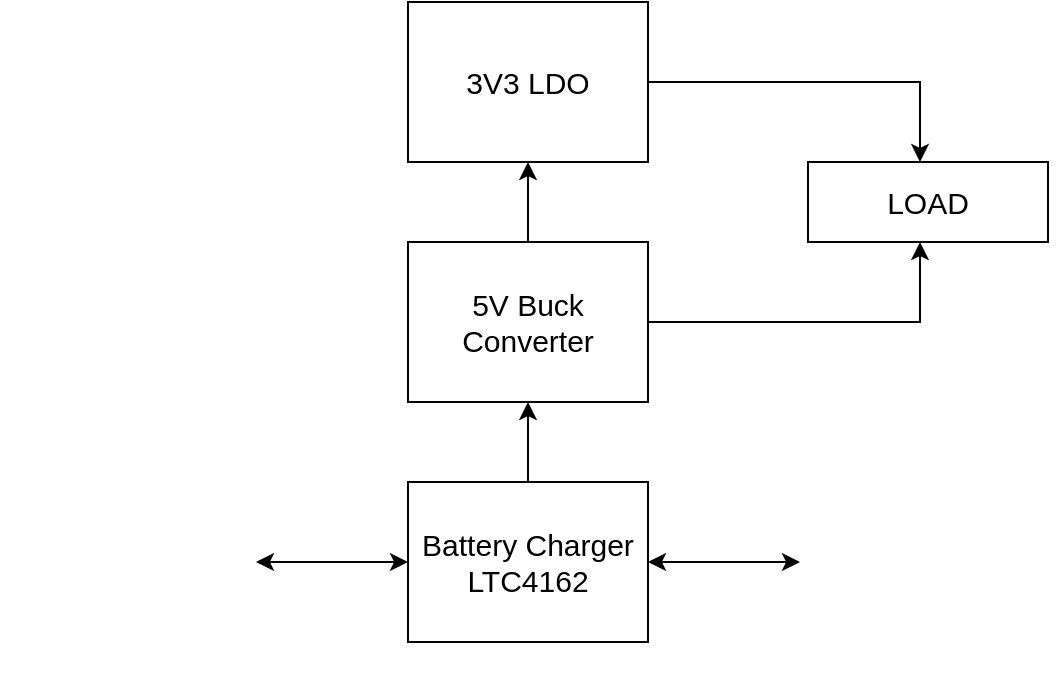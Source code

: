 <mxfile version="24.6.5" type="github">
  <diagram name="Trang-1" id="THIX3k6S1r3QgsSHuFTV">
    <mxGraphModel dx="1042" dy="617" grid="1" gridSize="10" guides="1" tooltips="1" connect="1" arrows="1" fold="1" page="1" pageScale="1" pageWidth="827" pageHeight="1169" math="0" shadow="0">
      <root>
        <mxCell id="0" />
        <mxCell id="1" parent="0" />
        <mxCell id="-VVIU8Av3OlcTsr4712I-1" value="" style="shape=image;html=1;verticalAlign=top;verticalLabelPosition=bottom;labelBackgroundColor=#ffffff;imageAspect=0;aspect=fixed;image=https://cdn4.iconfinder.com/data/icons/essential-app-2/16/battery-half-energy-charge-128.png" vertex="1" parent="1">
          <mxGeometry x="90" y="256" width="128" height="128" as="geometry" />
        </mxCell>
        <mxCell id="-VVIU8Av3OlcTsr4712I-2" value="" style="shape=image;html=1;verticalAlign=top;verticalLabelPosition=bottom;labelBackgroundColor=#ffffff;imageAspect=0;aspect=fixed;image=https://cdn2.iconfinder.com/data/icons/business-and-education-1/512/133_Solar_Panel_Energy_technology_smart_city_technology_smart-128.png" vertex="1" parent="1">
          <mxGeometry x="490" y="256" width="128" height="128" as="geometry" />
        </mxCell>
        <mxCell id="-VVIU8Av3OlcTsr4712I-7" value="" style="edgeStyle=orthogonalEdgeStyle;rounded=0;orthogonalLoop=1;jettySize=auto;html=1;" edge="1" parent="1" source="-VVIU8Av3OlcTsr4712I-3" target="-VVIU8Av3OlcTsr4712I-6">
          <mxGeometry relative="1" as="geometry" />
        </mxCell>
        <mxCell id="-VVIU8Av3OlcTsr4712I-3" value="&lt;font style=&quot;font-size: 15px;&quot;&gt;Battery Charger LTC4162&lt;/font&gt;" style="rounded=0;whiteSpace=wrap;html=1;" vertex="1" parent="1">
          <mxGeometry x="294" y="280" width="120" height="80" as="geometry" />
        </mxCell>
        <mxCell id="-VVIU8Av3OlcTsr4712I-9" value="" style="edgeStyle=orthogonalEdgeStyle;rounded=0;orthogonalLoop=1;jettySize=auto;html=1;" edge="1" parent="1" source="-VVIU8Av3OlcTsr4712I-6" target="-VVIU8Av3OlcTsr4712I-8">
          <mxGeometry relative="1" as="geometry" />
        </mxCell>
        <mxCell id="-VVIU8Av3OlcTsr4712I-16" value="" style="edgeStyle=orthogonalEdgeStyle;rounded=0;orthogonalLoop=1;jettySize=auto;html=1;" edge="1" parent="1" source="-VVIU8Av3OlcTsr4712I-6" target="-VVIU8Av3OlcTsr4712I-12">
          <mxGeometry relative="1" as="geometry">
            <Array as="points">
              <mxPoint x="550" y="200" />
            </Array>
          </mxGeometry>
        </mxCell>
        <mxCell id="-VVIU8Av3OlcTsr4712I-6" value="&lt;font style=&quot;font-size: 15px;&quot;&gt;5V Buck Converter&lt;/font&gt;" style="whiteSpace=wrap;html=1;rounded=0;" vertex="1" parent="1">
          <mxGeometry x="294" y="160" width="120" height="80" as="geometry" />
        </mxCell>
        <mxCell id="-VVIU8Av3OlcTsr4712I-13" value="" style="edgeStyle=orthogonalEdgeStyle;rounded=0;orthogonalLoop=1;jettySize=auto;html=1;" edge="1" parent="1" source="-VVIU8Av3OlcTsr4712I-8" target="-VVIU8Av3OlcTsr4712I-12">
          <mxGeometry relative="1" as="geometry">
            <Array as="points">
              <mxPoint x="550" y="80" />
            </Array>
          </mxGeometry>
        </mxCell>
        <mxCell id="-VVIU8Av3OlcTsr4712I-8" value="&lt;font style=&quot;font-size: 15px;&quot;&gt;3V3 LDO&lt;/font&gt;" style="whiteSpace=wrap;html=1;rounded=0;" vertex="1" parent="1">
          <mxGeometry x="294" y="40" width="120" height="80" as="geometry" />
        </mxCell>
        <mxCell id="-VVIU8Av3OlcTsr4712I-10" value="" style="endArrow=classic;startArrow=classic;html=1;rounded=0;exitX=1;exitY=0.5;exitDx=0;exitDy=0;entryX=0;entryY=0.5;entryDx=0;entryDy=0;" edge="1" parent="1" source="-VVIU8Av3OlcTsr4712I-1" target="-VVIU8Av3OlcTsr4712I-3">
          <mxGeometry width="50" height="50" relative="1" as="geometry">
            <mxPoint x="390" y="320" as="sourcePoint" />
            <mxPoint x="440" y="270" as="targetPoint" />
          </mxGeometry>
        </mxCell>
        <mxCell id="-VVIU8Av3OlcTsr4712I-11" value="" style="endArrow=classic;startArrow=classic;html=1;rounded=0;exitX=1;exitY=0.5;exitDx=0;exitDy=0;entryX=0;entryY=0.5;entryDx=0;entryDy=0;" edge="1" parent="1" source="-VVIU8Av3OlcTsr4712I-3" target="-VVIU8Av3OlcTsr4712I-2">
          <mxGeometry width="50" height="50" relative="1" as="geometry">
            <mxPoint x="370" y="440" as="sourcePoint" />
            <mxPoint x="446" y="440" as="targetPoint" />
          </mxGeometry>
        </mxCell>
        <mxCell id="-VVIU8Av3OlcTsr4712I-12" value="&lt;font style=&quot;font-size: 15px;&quot;&gt;LOAD&lt;/font&gt;" style="whiteSpace=wrap;html=1;rounded=0;" vertex="1" parent="1">
          <mxGeometry x="494" y="120" width="120" height="40" as="geometry" />
        </mxCell>
      </root>
    </mxGraphModel>
  </diagram>
</mxfile>
